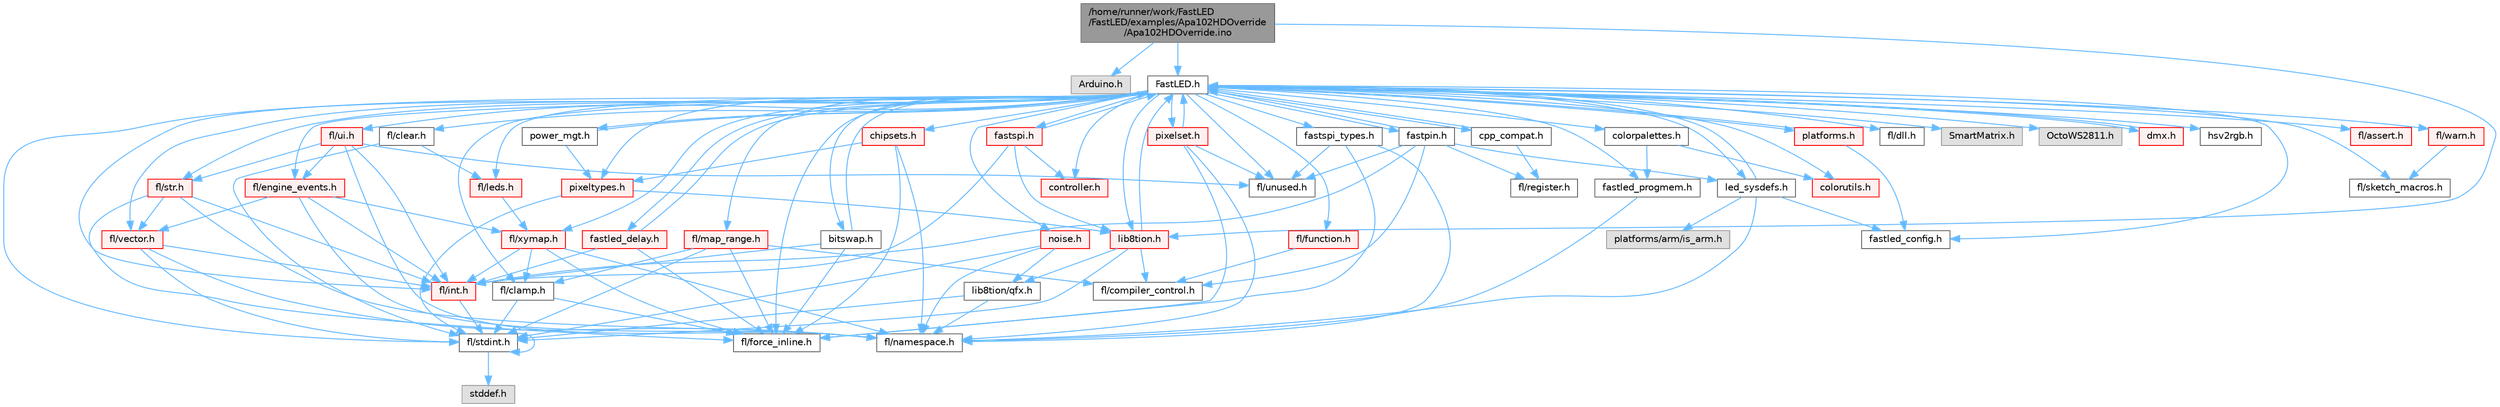 digraph "/home/runner/work/FastLED/FastLED/examples/Apa102HDOverride/Apa102HDOverride.ino"
{
 // INTERACTIVE_SVG=YES
 // LATEX_PDF_SIZE
  bgcolor="transparent";
  edge [fontname=Helvetica,fontsize=10,labelfontname=Helvetica,labelfontsize=10];
  node [fontname=Helvetica,fontsize=10,shape=box,height=0.2,width=0.4];
  Node1 [id="Node000001",label="/home/runner/work/FastLED\l/FastLED/examples/Apa102HDOverride\l/Apa102HDOverride.ino",height=0.2,width=0.4,color="gray40", fillcolor="grey60", style="filled", fontcolor="black",tooltip=" "];
  Node1 -> Node2 [id="edge1_Node000001_Node000002",color="steelblue1",style="solid",tooltip=" "];
  Node2 [id="Node000002",label="Arduino.h",height=0.2,width=0.4,color="grey60", fillcolor="#E0E0E0", style="filled",tooltip=" "];
  Node1 -> Node3 [id="edge2_Node000001_Node000003",color="steelblue1",style="solid",tooltip=" "];
  Node3 [id="Node000003",label="FastLED.h",height=0.2,width=0.4,color="grey40", fillcolor="white", style="filled",URL="$db/d97/_fast_l_e_d_8h.html",tooltip="central include file for FastLED, defines the CFastLED class/object"];
  Node3 -> Node4 [id="edge3_Node000003_Node000004",color="steelblue1",style="solid",tooltip=" "];
  Node4 [id="Node000004",label="fl/stdint.h",height=0.2,width=0.4,color="grey40", fillcolor="white", style="filled",URL="$df/dd8/stdint_8h.html",tooltip=" "];
  Node4 -> Node5 [id="edge4_Node000004_Node000005",color="steelblue1",style="solid",tooltip=" "];
  Node5 [id="Node000005",label="stddef.h",height=0.2,width=0.4,color="grey60", fillcolor="#E0E0E0", style="filled",tooltip=" "];
  Node4 -> Node4 [id="edge5_Node000004_Node000004",color="steelblue1",style="solid",tooltip=" "];
  Node3 -> Node6 [id="edge6_Node000003_Node000006",color="steelblue1",style="solid",tooltip=" "];
  Node6 [id="Node000006",label="fl/dll.h",height=0.2,width=0.4,color="grey40", fillcolor="white", style="filled",URL="$d3/d4b/dll_8h.html",tooltip="FastLED dynamic library interface - lightweight header for external callers."];
  Node3 -> Node7 [id="edge7_Node000003_Node000007",color="steelblue1",style="solid",tooltip=" "];
  Node7 [id="Node000007",label="SmartMatrix.h",height=0.2,width=0.4,color="grey60", fillcolor="#E0E0E0", style="filled",tooltip=" "];
  Node3 -> Node8 [id="edge8_Node000003_Node000008",color="steelblue1",style="solid",tooltip=" "];
  Node8 [id="Node000008",label="OctoWS2811.h",height=0.2,width=0.4,color="grey60", fillcolor="#E0E0E0", style="filled",tooltip=" "];
  Node3 -> Node9 [id="edge9_Node000003_Node000009",color="steelblue1",style="solid",tooltip=" "];
  Node9 [id="Node000009",label="fl/force_inline.h",height=0.2,width=0.4,color="grey40", fillcolor="white", style="filled",URL="$d4/d64/force__inline_8h.html",tooltip=" "];
  Node3 -> Node10 [id="edge10_Node000003_Node000010",color="steelblue1",style="solid",tooltip=" "];
  Node10 [id="Node000010",label="cpp_compat.h",height=0.2,width=0.4,color="grey40", fillcolor="white", style="filled",URL="$d9/d13/cpp__compat_8h.html",tooltip="Compatibility functions based on C++ version."];
  Node10 -> Node3 [id="edge11_Node000010_Node000003",color="steelblue1",style="solid",tooltip=" "];
  Node10 -> Node11 [id="edge12_Node000010_Node000011",color="steelblue1",style="solid",tooltip=" "];
  Node11 [id="Node000011",label="fl/register.h",height=0.2,width=0.4,color="grey40", fillcolor="white", style="filled",URL="$df/d80/register_8h.html",tooltip=" "];
  Node3 -> Node12 [id="edge13_Node000003_Node000012",color="steelblue1",style="solid",tooltip=" "];
  Node12 [id="Node000012",label="fastled_config.h",height=0.2,width=0.4,color="grey40", fillcolor="white", style="filled",URL="$d5/d11/fastled__config_8h.html",tooltip="Contains definitions that can be used to configure FastLED at compile time."];
  Node3 -> Node13 [id="edge14_Node000003_Node000013",color="steelblue1",style="solid",tooltip=" "];
  Node13 [id="Node000013",label="led_sysdefs.h",height=0.2,width=0.4,color="grey40", fillcolor="white", style="filled",URL="$d9/d3e/led__sysdefs_8h.html",tooltip="Determines which platform system definitions to include."];
  Node13 -> Node3 [id="edge15_Node000013_Node000003",color="steelblue1",style="solid",tooltip=" "];
  Node13 -> Node12 [id="edge16_Node000013_Node000012",color="steelblue1",style="solid",tooltip=" "];
  Node13 -> Node14 [id="edge17_Node000013_Node000014",color="steelblue1",style="solid",tooltip=" "];
  Node14 [id="Node000014",label="platforms/arm/is_arm.h",height=0.2,width=0.4,color="grey60", fillcolor="#E0E0E0", style="filled",tooltip=" "];
  Node13 -> Node15 [id="edge18_Node000013_Node000015",color="steelblue1",style="solid",tooltip=" "];
  Node15 [id="Node000015",label="fl/namespace.h",height=0.2,width=0.4,color="grey40", fillcolor="white", style="filled",URL="$df/d2a/namespace_8h.html",tooltip="Implements the FastLED namespace macros."];
  Node3 -> Node16 [id="edge19_Node000003_Node000016",color="steelblue1",style="solid",tooltip=" "];
  Node16 [id="Node000016",label="fastled_delay.h",height=0.2,width=0.4,color="red", fillcolor="#FFF0F0", style="filled",URL="$d0/da8/fastled__delay_8h.html",tooltip="Utility functions and classes for managing delay cycles."];
  Node16 -> Node3 [id="edge20_Node000016_Node000003",color="steelblue1",style="solid",tooltip=" "];
  Node16 -> Node9 [id="edge21_Node000016_Node000009",color="steelblue1",style="solid",tooltip=" "];
  Node16 -> Node18 [id="edge22_Node000016_Node000018",color="steelblue1",style="solid",tooltip=" "];
  Node18 [id="Node000018",label="fl/int.h",height=0.2,width=0.4,color="red", fillcolor="#FFF0F0", style="filled",URL="$d3/d7e/int_8h.html",tooltip=" "];
  Node18 -> Node4 [id="edge23_Node000018_Node000004",color="steelblue1",style="solid",tooltip=" "];
  Node3 -> Node20 [id="edge24_Node000003_Node000020",color="steelblue1",style="solid",tooltip=" "];
  Node20 [id="Node000020",label="bitswap.h",height=0.2,width=0.4,color="grey40", fillcolor="white", style="filled",URL="$de/ded/bitswap_8h.html",tooltip="Functions for doing a rotation of bits/bytes used by parallel output."];
  Node20 -> Node3 [id="edge25_Node000020_Node000003",color="steelblue1",style="solid",tooltip=" "];
  Node20 -> Node9 [id="edge26_Node000020_Node000009",color="steelblue1",style="solid",tooltip=" "];
  Node20 -> Node18 [id="edge27_Node000020_Node000018",color="steelblue1",style="solid",tooltip=" "];
  Node3 -> Node21 [id="edge28_Node000003_Node000021",color="steelblue1",style="solid",tooltip=" "];
  Node21 [id="Node000021",label="controller.h",height=0.2,width=0.4,color="red", fillcolor="#FFF0F0", style="filled",URL="$d2/dd9/controller_8h.html",tooltip="deprecated: base definitions used by led controllers for writing out led data"];
  Node3 -> Node120 [id="edge29_Node000003_Node000120",color="steelblue1",style="solid",tooltip=" "];
  Node120 [id="Node000120",label="fastpin.h",height=0.2,width=0.4,color="grey40", fillcolor="white", style="filled",URL="$db/d65/fastpin_8h.html",tooltip="Class base definitions for defining fast pin access."];
  Node120 -> Node3 [id="edge30_Node000120_Node000003",color="steelblue1",style="solid",tooltip=" "];
  Node120 -> Node27 [id="edge31_Node000120_Node000027",color="steelblue1",style="solid",tooltip=" "];
  Node27 [id="Node000027",label="fl/compiler_control.h",height=0.2,width=0.4,color="grey40", fillcolor="white", style="filled",URL="$d4/d54/compiler__control_8h.html",tooltip=" "];
  Node120 -> Node13 [id="edge32_Node000120_Node000013",color="steelblue1",style="solid",tooltip=" "];
  Node120 -> Node57 [id="edge33_Node000120_Node000057",color="steelblue1",style="solid",tooltip=" "];
  Node57 [id="Node000057",label="fl/unused.h",height=0.2,width=0.4,color="grey40", fillcolor="white", style="filled",URL="$d8/d4b/unused_8h.html",tooltip=" "];
  Node120 -> Node18 [id="edge34_Node000120_Node000018",color="steelblue1",style="solid",tooltip=" "];
  Node120 -> Node11 [id="edge35_Node000120_Node000011",color="steelblue1",style="solid",tooltip=" "];
  Node3 -> Node121 [id="edge36_Node000003_Node000121",color="steelblue1",style="solid",tooltip=" "];
  Node121 [id="Node000121",label="fastspi_types.h",height=0.2,width=0.4,color="grey40", fillcolor="white", style="filled",URL="$d2/ddb/fastspi__types_8h.html",tooltip="Data types and constants used by SPI interfaces."];
  Node121 -> Node9 [id="edge37_Node000121_Node000009",color="steelblue1",style="solid",tooltip=" "];
  Node121 -> Node15 [id="edge38_Node000121_Node000015",color="steelblue1",style="solid",tooltip=" "];
  Node121 -> Node57 [id="edge39_Node000121_Node000057",color="steelblue1",style="solid",tooltip=" "];
  Node3 -> Node122 [id="edge40_Node000003_Node000122",color="steelblue1",style="solid",tooltip=" "];
  Node122 [id="Node000122",label="dmx.h",height=0.2,width=0.4,color="red", fillcolor="#FFF0F0", style="filled",URL="$d3/de1/dmx_8h.html",tooltip="Defines the DMX512-based LED controllers."];
  Node122 -> Node3 [id="edge41_Node000122_Node000003",color="steelblue1",style="solid",tooltip=" "];
  Node3 -> Node125 [id="edge42_Node000003_Node000125",color="steelblue1",style="solid",tooltip=" "];
  Node125 [id="Node000125",label="platforms.h",height=0.2,width=0.4,color="red", fillcolor="#FFF0F0", style="filled",URL="$da/dc9/platforms_8h.html",tooltip="Determines which platforms headers to include."];
  Node125 -> Node3 [id="edge43_Node000125_Node000003",color="steelblue1",style="solid",tooltip=" "];
  Node125 -> Node12 [id="edge44_Node000125_Node000012",color="steelblue1",style="solid",tooltip=" "];
  Node3 -> Node33 [id="edge45_Node000003_Node000033",color="steelblue1",style="solid",tooltip=" "];
  Node33 [id="Node000033",label="fastled_progmem.h",height=0.2,width=0.4,color="grey40", fillcolor="white", style="filled",URL="$df/dab/fastled__progmem_8h.html",tooltip="Wrapper definitions to allow seamless use of PROGMEM in environments that have it."];
  Node33 -> Node15 [id="edge46_Node000033_Node000015",color="steelblue1",style="solid",tooltip=" "];
  Node3 -> Node24 [id="edge47_Node000003_Node000024",color="steelblue1",style="solid",tooltip=" "];
  Node24 [id="Node000024",label="lib8tion.h",height=0.2,width=0.4,color="red", fillcolor="#FFF0F0", style="filled",URL="$df/da5/lib8tion_8h.html",tooltip="Fast, efficient 8-bit math functions specifically designed for high-performance LED programming."];
  Node24 -> Node3 [id="edge48_Node000024_Node000003",color="steelblue1",style="solid",tooltip=" "];
  Node24 -> Node27 [id="edge49_Node000024_Node000027",color="steelblue1",style="solid",tooltip=" "];
  Node24 -> Node4 [id="edge50_Node000024_Node000004",color="steelblue1",style="solid",tooltip=" "];
  Node24 -> Node29 [id="edge51_Node000024_Node000029",color="steelblue1",style="solid",tooltip=" "];
  Node29 [id="Node000029",label="lib8tion/qfx.h",height=0.2,width=0.4,color="grey40", fillcolor="white", style="filled",URL="$d2/d19/qfx_8h.html",tooltip=" "];
  Node29 -> Node4 [id="edge52_Node000029_Node000004",color="steelblue1",style="solid",tooltip=" "];
  Node29 -> Node15 [id="edge53_Node000029_Node000015",color="steelblue1",style="solid",tooltip=" "];
  Node3 -> Node23 [id="edge54_Node000003_Node000023",color="steelblue1",style="solid",tooltip=" "];
  Node23 [id="Node000023",label="pixeltypes.h",height=0.2,width=0.4,color="red", fillcolor="#FFF0F0", style="filled",URL="$d2/dba/pixeltypes_8h.html",tooltip="Includes defintions for RGB and HSV pixels."];
  Node23 -> Node4 [id="edge55_Node000023_Node000004",color="steelblue1",style="solid",tooltip=" "];
  Node23 -> Node24 [id="edge56_Node000023_Node000024",color="steelblue1",style="solid",tooltip=" "];
  Node3 -> Node81 [id="edge57_Node000003_Node000081",color="steelblue1",style="solid",tooltip=" "];
  Node81 [id="Node000081",label="hsv2rgb.h",height=0.2,width=0.4,color="grey40", fillcolor="white", style="filled",URL="$de/d9a/hsv2rgb_8h.html",tooltip="Functions to convert from the HSV colorspace to the RGB colorspace."];
  Node3 -> Node127 [id="edge58_Node000003_Node000127",color="steelblue1",style="solid",tooltip=" "];
  Node127 [id="Node000127",label="colorutils.h",height=0.2,width=0.4,color="red", fillcolor="#FFF0F0", style="filled",URL="$d1/dfb/colorutils_8h.html",tooltip=" "];
  Node3 -> Node132 [id="edge59_Node000003_Node000132",color="steelblue1",style="solid",tooltip=" "];
  Node132 [id="Node000132",label="pixelset.h",height=0.2,width=0.4,color="red", fillcolor="#FFF0F0", style="filled",URL="$d4/d46/pixelset_8h.html",tooltip="Declares classes for managing logical groups of LEDs."];
  Node132 -> Node9 [id="edge60_Node000132_Node000009",color="steelblue1",style="solid",tooltip=" "];
  Node132 -> Node15 [id="edge61_Node000132_Node000015",color="steelblue1",style="solid",tooltip=" "];
  Node132 -> Node57 [id="edge62_Node000132_Node000057",color="steelblue1",style="solid",tooltip=" "];
  Node132 -> Node3 [id="edge63_Node000132_Node000003",color="steelblue1",style="solid",tooltip=" "];
  Node3 -> Node133 [id="edge64_Node000003_Node000133",color="steelblue1",style="solid",tooltip=" "];
  Node133 [id="Node000133",label="colorpalettes.h",height=0.2,width=0.4,color="grey40", fillcolor="white", style="filled",URL="$dc/dcc/colorpalettes_8h.html",tooltip="Declarations for the predefined color palettes supplied by FastLED."];
  Node133 -> Node127 [id="edge65_Node000133_Node000127",color="steelblue1",style="solid",tooltip=" "];
  Node133 -> Node33 [id="edge66_Node000133_Node000033",color="steelblue1",style="solid",tooltip=" "];
  Node3 -> Node134 [id="edge67_Node000003_Node000134",color="steelblue1",style="solid",tooltip=" "];
  Node134 [id="Node000134",label="noise.h",height=0.2,width=0.4,color="red", fillcolor="#FFF0F0", style="filled",URL="$d1/d31/noise_8h.html",tooltip="Functions to generate and fill arrays with noise."];
  Node134 -> Node4 [id="edge68_Node000134_Node000004",color="steelblue1",style="solid",tooltip=" "];
  Node134 -> Node15 [id="edge69_Node000134_Node000015",color="steelblue1",style="solid",tooltip=" "];
  Node134 -> Node29 [id="edge70_Node000134_Node000029",color="steelblue1",style="solid",tooltip=" "];
  Node3 -> Node135 [id="edge71_Node000003_Node000135",color="steelblue1",style="solid",tooltip=" "];
  Node135 [id="Node000135",label="power_mgt.h",height=0.2,width=0.4,color="grey40", fillcolor="white", style="filled",URL="$dc/d5b/power__mgt_8h.html",tooltip="Functions to limit the power used by FastLED."];
  Node135 -> Node3 [id="edge72_Node000135_Node000003",color="steelblue1",style="solid",tooltip=" "];
  Node135 -> Node23 [id="edge73_Node000135_Node000023",color="steelblue1",style="solid",tooltip=" "];
  Node3 -> Node136 [id="edge74_Node000003_Node000136",color="steelblue1",style="solid",tooltip=" "];
  Node136 [id="Node000136",label="fastspi.h",height=0.2,width=0.4,color="red", fillcolor="#FFF0F0", style="filled",URL="$d6/ddc/fastspi_8h.html",tooltip="Serial peripheral interface (SPI) definitions per platform."];
  Node136 -> Node3 [id="edge75_Node000136_Node000003",color="steelblue1",style="solid",tooltip=" "];
  Node136 -> Node21 [id="edge76_Node000136_Node000021",color="steelblue1",style="solid",tooltip=" "];
  Node136 -> Node24 [id="edge77_Node000136_Node000024",color="steelblue1",style="solid",tooltip=" "];
  Node136 -> Node18 [id="edge78_Node000136_Node000018",color="steelblue1",style="solid",tooltip=" "];
  Node3 -> Node138 [id="edge79_Node000003_Node000138",color="steelblue1",style="solid",tooltip=" "];
  Node138 [id="Node000138",label="chipsets.h",height=0.2,width=0.4,color="red", fillcolor="#FFF0F0", style="filled",URL="$db/d66/chipsets_8h.html",tooltip="Contains the bulk of the definitions for the various LED chipsets supported."];
  Node138 -> Node23 [id="edge80_Node000138_Node000023",color="steelblue1",style="solid",tooltip=" "];
  Node138 -> Node9 [id="edge81_Node000138_Node000009",color="steelblue1",style="solid",tooltip=" "];
  Node138 -> Node15 [id="edge82_Node000138_Node000015",color="steelblue1",style="solid",tooltip=" "];
  Node3 -> Node96 [id="edge83_Node000003_Node000096",color="steelblue1",style="solid",tooltip=" "];
  Node96 [id="Node000096",label="fl/engine_events.h",height=0.2,width=0.4,color="red", fillcolor="#FFF0F0", style="filled",URL="$db/dc0/engine__events_8h.html",tooltip=" "];
  Node96 -> Node15 [id="edge84_Node000096_Node000015",color="steelblue1",style="solid",tooltip=" "];
  Node96 -> Node70 [id="edge85_Node000096_Node000070",color="steelblue1",style="solid",tooltip=" "];
  Node70 [id="Node000070",label="fl/vector.h",height=0.2,width=0.4,color="red", fillcolor="#FFF0F0", style="filled",URL="$d6/d68/vector_8h.html",tooltip=" "];
  Node70 -> Node4 [id="edge86_Node000070_Node000004",color="steelblue1",style="solid",tooltip=" "];
  Node70 -> Node18 [id="edge87_Node000070_Node000018",color="steelblue1",style="solid",tooltip=" "];
  Node70 -> Node15 [id="edge88_Node000070_Node000015",color="steelblue1",style="solid",tooltip=" "];
  Node96 -> Node117 [id="edge89_Node000096_Node000117",color="steelblue1",style="solid",tooltip=" "];
  Node117 [id="Node000117",label="fl/xymap.h",height=0.2,width=0.4,color="red", fillcolor="#FFF0F0", style="filled",URL="$da/d61/xymap_8h.html",tooltip=" "];
  Node117 -> Node18 [id="edge90_Node000117_Node000018",color="steelblue1",style="solid",tooltip=" "];
  Node117 -> Node15 [id="edge91_Node000117_Node000015",color="steelblue1",style="solid",tooltip=" "];
  Node117 -> Node9 [id="edge92_Node000117_Node000009",color="steelblue1",style="solid",tooltip=" "];
  Node117 -> Node39 [id="edge93_Node000117_Node000039",color="steelblue1",style="solid",tooltip=" "];
  Node39 [id="Node000039",label="fl/clamp.h",height=0.2,width=0.4,color="grey40", fillcolor="white", style="filled",URL="$d6/dd3/clamp_8h.html",tooltip=" "];
  Node39 -> Node4 [id="edge94_Node000039_Node000004",color="steelblue1",style="solid",tooltip=" "];
  Node39 -> Node9 [id="edge95_Node000039_Node000009",color="steelblue1",style="solid",tooltip=" "];
  Node96 -> Node18 [id="edge96_Node000096_Node000018",color="steelblue1",style="solid",tooltip=" "];
  Node3 -> Node140 [id="edge97_Node000003_Node000140",color="steelblue1",style="solid",tooltip=" "];
  Node140 [id="Node000140",label="fl/leds.h",height=0.2,width=0.4,color="red", fillcolor="#FFF0F0", style="filled",URL="$da/d78/leds_8h.html",tooltip=" "];
  Node140 -> Node117 [id="edge98_Node000140_Node000117",color="steelblue1",style="solid",tooltip=" "];
  Node3 -> Node18 [id="edge99_Node000003_Node000018",color="steelblue1",style="solid",tooltip=" "];
  Node3 -> Node35 [id="edge100_Node000003_Node000035",color="steelblue1",style="solid",tooltip=" "];
  Node35 [id="Node000035",label="fl/str.h",height=0.2,width=0.4,color="red", fillcolor="#FFF0F0", style="filled",URL="$d1/d93/str_8h.html",tooltip=" "];
  Node35 -> Node18 [id="edge101_Node000035_Node000018",color="steelblue1",style="solid",tooltip=" "];
  Node35 -> Node15 [id="edge102_Node000035_Node000015",color="steelblue1",style="solid",tooltip=" "];
  Node35 -> Node70 [id="edge103_Node000035_Node000070",color="steelblue1",style="solid",tooltip=" "];
  Node35 -> Node9 [id="edge104_Node000035_Node000009",color="steelblue1",style="solid",tooltip=" "];
  Node3 -> Node117 [id="edge105_Node000003_Node000117",color="steelblue1",style="solid",tooltip=" "];
  Node3 -> Node39 [id="edge106_Node000003_Node000039",color="steelblue1",style="solid",tooltip=" "];
  Node3 -> Node40 [id="edge107_Node000003_Node000040",color="steelblue1",style="solid",tooltip=" "];
  Node40 [id="Node000040",label="fl/map_range.h",height=0.2,width=0.4,color="red", fillcolor="#FFF0F0", style="filled",URL="$d1/d47/map__range_8h.html",tooltip=" "];
  Node40 -> Node4 [id="edge108_Node000040_Node000004",color="steelblue1",style="solid",tooltip=" "];
  Node40 -> Node39 [id="edge109_Node000040_Node000039",color="steelblue1",style="solid",tooltip=" "];
  Node40 -> Node9 [id="edge110_Node000040_Node000009",color="steelblue1",style="solid",tooltip=" "];
  Node40 -> Node27 [id="edge111_Node000040_Node000027",color="steelblue1",style="solid",tooltip=" "];
  Node3 -> Node110 [id="edge112_Node000003_Node000110",color="steelblue1",style="solid",tooltip=" "];
  Node110 [id="Node000110",label="fl/warn.h",height=0.2,width=0.4,color="red", fillcolor="#FFF0F0", style="filled",URL="$de/d77/warn_8h.html",tooltip=" "];
  Node110 -> Node113 [id="edge113_Node000110_Node000113",color="steelblue1",style="solid",tooltip=" "];
  Node113 [id="Node000113",label="fl/sketch_macros.h",height=0.2,width=0.4,color="grey40", fillcolor="white", style="filled",URL="$d1/dbc/sketch__macros_8h.html",tooltip=" "];
  Node3 -> Node100 [id="edge114_Node000003_Node000100",color="steelblue1",style="solid",tooltip=" "];
  Node100 [id="Node000100",label="fl/assert.h",height=0.2,width=0.4,color="red", fillcolor="#FFF0F0", style="filled",URL="$dc/da7/assert_8h.html",tooltip=" "];
  Node3 -> Node57 [id="edge115_Node000003_Node000057",color="steelblue1",style="solid",tooltip=" "];
  Node3 -> Node70 [id="edge116_Node000003_Node000070",color="steelblue1",style="solid",tooltip=" "];
  Node3 -> Node115 [id="edge117_Node000003_Node000115",color="steelblue1",style="solid",tooltip=" "];
  Node115 [id="Node000115",label="fl/function.h",height=0.2,width=0.4,color="red", fillcolor="#FFF0F0", style="filled",URL="$dd/d67/function_8h.html",tooltip=" "];
  Node115 -> Node27 [id="edge118_Node000115_Node000027",color="steelblue1",style="solid",tooltip=" "];
  Node3 -> Node141 [id="edge119_Node000003_Node000141",color="steelblue1",style="solid",tooltip=" "];
  Node141 [id="Node000141",label="fl/clear.h",height=0.2,width=0.4,color="grey40", fillcolor="white", style="filled",URL="$df/db0/clear_8h.html",tooltip=" "];
  Node141 -> Node140 [id="edge120_Node000141_Node000140",color="steelblue1",style="solid",tooltip=" "];
  Node141 -> Node4 [id="edge121_Node000141_Node000004",color="steelblue1",style="solid",tooltip=" "];
  Node3 -> Node142 [id="edge122_Node000003_Node000142",color="steelblue1",style="solid",tooltip=" "];
  Node142 [id="Node000142",label="fl/ui.h",height=0.2,width=0.4,color="red", fillcolor="#FFF0F0", style="filled",URL="$d9/d3b/ui_8h.html",tooltip=" "];
  Node142 -> Node15 [id="edge123_Node000142_Node000015",color="steelblue1",style="solid",tooltip=" "];
  Node142 -> Node35 [id="edge124_Node000142_Node000035",color="steelblue1",style="solid",tooltip=" "];
  Node142 -> Node18 [id="edge125_Node000142_Node000018",color="steelblue1",style="solid",tooltip=" "];
  Node142 -> Node96 [id="edge126_Node000142_Node000096",color="steelblue1",style="solid",tooltip=" "];
  Node142 -> Node57 [id="edge127_Node000142_Node000057",color="steelblue1",style="solid",tooltip=" "];
  Node3 -> Node113 [id="edge128_Node000003_Node000113",color="steelblue1",style="solid",tooltip=" "];
  Node1 -> Node24 [id="edge129_Node000001_Node000024",color="steelblue1",style="solid",tooltip=" "];
}
